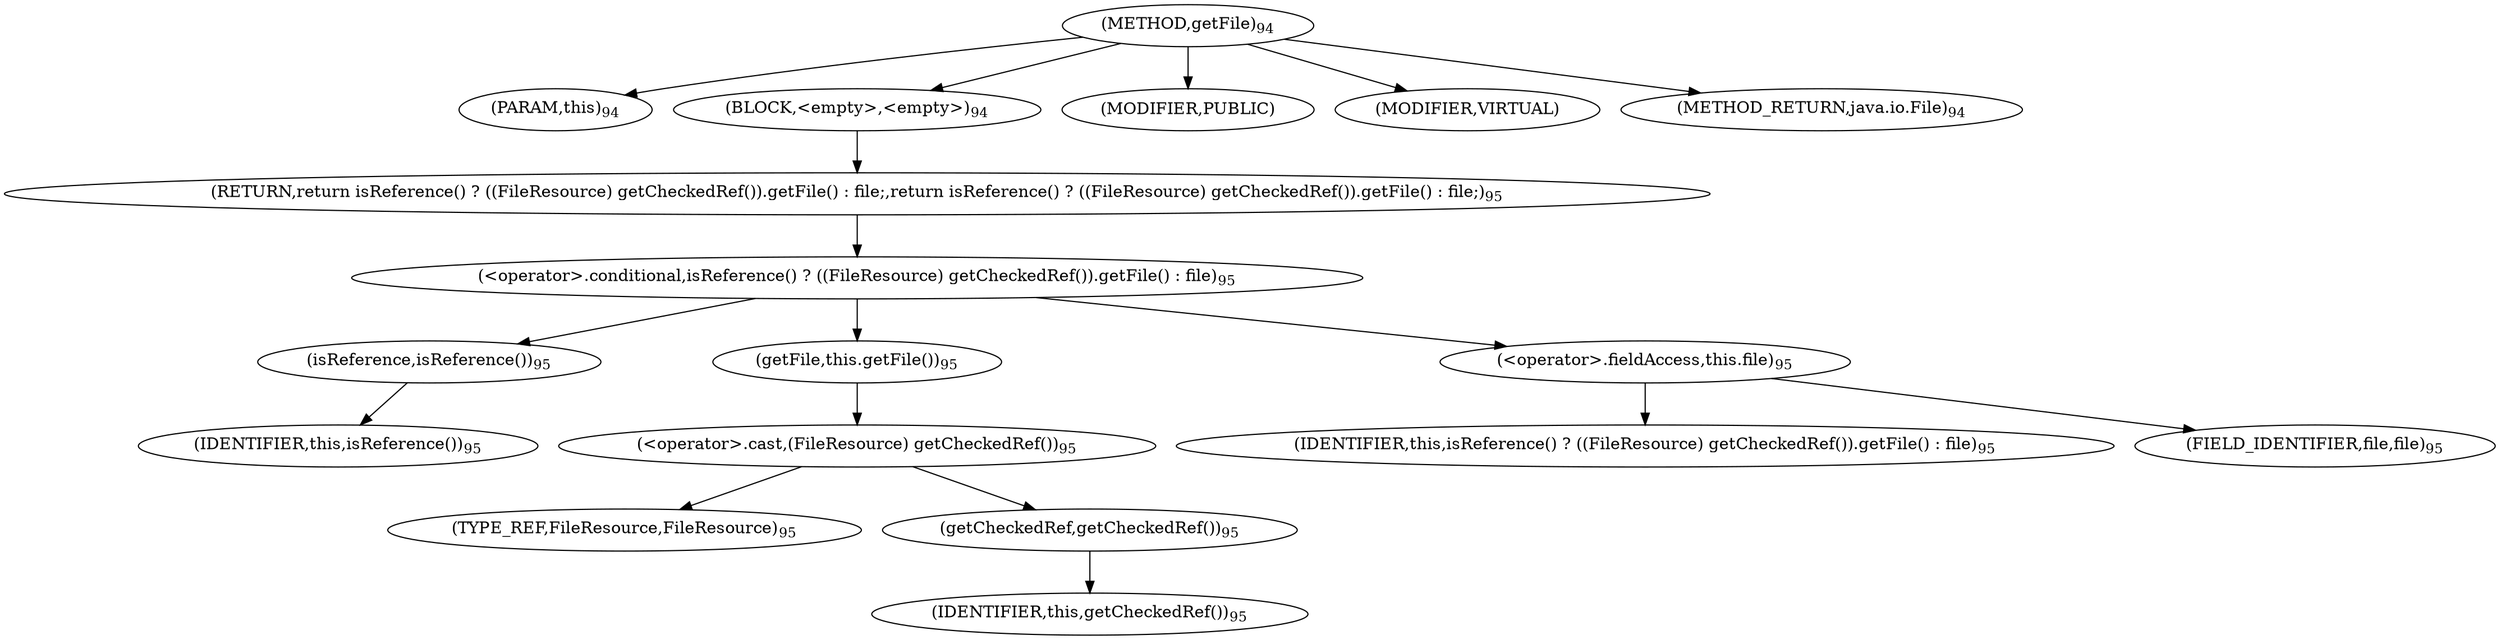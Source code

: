 digraph "getFile" {  
"170" [label = <(METHOD,getFile)<SUB>94</SUB>> ]
"14" [label = <(PARAM,this)<SUB>94</SUB>> ]
"171" [label = <(BLOCK,&lt;empty&gt;,&lt;empty&gt;)<SUB>94</SUB>> ]
"172" [label = <(RETURN,return isReference() ? ((FileResource) getCheckedRef()).getFile() : file;,return isReference() ? ((FileResource) getCheckedRef()).getFile() : file;)<SUB>95</SUB>> ]
"173" [label = <(&lt;operator&gt;.conditional,isReference() ? ((FileResource) getCheckedRef()).getFile() : file)<SUB>95</SUB>> ]
"174" [label = <(isReference,isReference())<SUB>95</SUB>> ]
"13" [label = <(IDENTIFIER,this,isReference())<SUB>95</SUB>> ]
"175" [label = <(getFile,this.getFile())<SUB>95</SUB>> ]
"176" [label = <(&lt;operator&gt;.cast,(FileResource) getCheckedRef())<SUB>95</SUB>> ]
"177" [label = <(TYPE_REF,FileResource,FileResource)<SUB>95</SUB>> ]
"178" [label = <(getCheckedRef,getCheckedRef())<SUB>95</SUB>> ]
"15" [label = <(IDENTIFIER,this,getCheckedRef())<SUB>95</SUB>> ]
"179" [label = <(&lt;operator&gt;.fieldAccess,this.file)<SUB>95</SUB>> ]
"180" [label = <(IDENTIFIER,this,isReference() ? ((FileResource) getCheckedRef()).getFile() : file)<SUB>95</SUB>> ]
"181" [label = <(FIELD_IDENTIFIER,file,file)<SUB>95</SUB>> ]
"182" [label = <(MODIFIER,PUBLIC)> ]
"183" [label = <(MODIFIER,VIRTUAL)> ]
"184" [label = <(METHOD_RETURN,java.io.File)<SUB>94</SUB>> ]
  "170" -> "14" 
  "170" -> "171" 
  "170" -> "182" 
  "170" -> "183" 
  "170" -> "184" 
  "171" -> "172" 
  "172" -> "173" 
  "173" -> "174" 
  "173" -> "175" 
  "173" -> "179" 
  "174" -> "13" 
  "175" -> "176" 
  "176" -> "177" 
  "176" -> "178" 
  "178" -> "15" 
  "179" -> "180" 
  "179" -> "181" 
}
